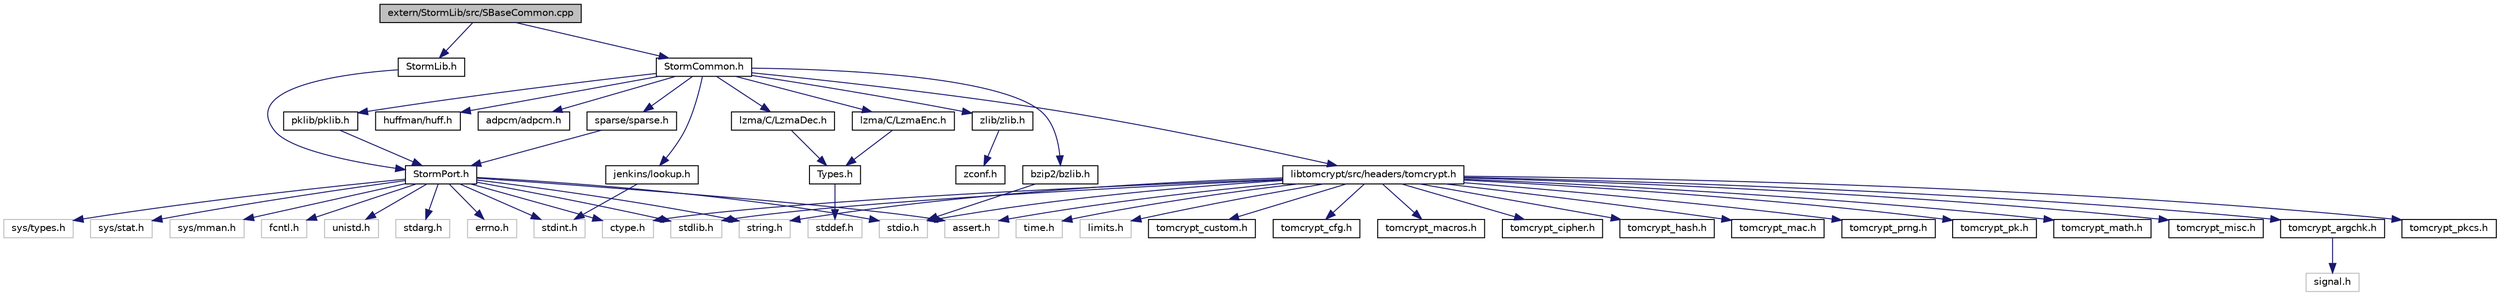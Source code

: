 digraph G
{
  edge [fontname="Helvetica",fontsize="10",labelfontname="Helvetica",labelfontsize="10"];
  node [fontname="Helvetica",fontsize="10",shape=record];
  Node1 [label="extern/StormLib/src/SBaseCommon.cpp",height=0.2,width=0.4,color="black", fillcolor="grey75", style="filled" fontcolor="black"];
  Node1 -> Node2 [color="midnightblue",fontsize="10",style="solid",fontname="Helvetica"];
  Node2 [label="StormLib.h",height=0.2,width=0.4,color="black", fillcolor="white", style="filled",URL="$_storm_lib_8h.html"];
  Node2 -> Node3 [color="midnightblue",fontsize="10",style="solid",fontname="Helvetica"];
  Node3 [label="StormPort.h",height=0.2,width=0.4,color="black", fillcolor="white", style="filled",URL="$_storm_port_8h.html"];
  Node3 -> Node4 [color="midnightblue",fontsize="10",style="solid",fontname="Helvetica"];
  Node4 [label="sys/types.h",height=0.2,width=0.4,color="grey75", fillcolor="white", style="filled"];
  Node3 -> Node5 [color="midnightblue",fontsize="10",style="solid",fontname="Helvetica"];
  Node5 [label="sys/stat.h",height=0.2,width=0.4,color="grey75", fillcolor="white", style="filled"];
  Node3 -> Node6 [color="midnightblue",fontsize="10",style="solid",fontname="Helvetica"];
  Node6 [label="sys/mman.h",height=0.2,width=0.4,color="grey75", fillcolor="white", style="filled"];
  Node3 -> Node7 [color="midnightblue",fontsize="10",style="solid",fontname="Helvetica"];
  Node7 [label="fcntl.h",height=0.2,width=0.4,color="grey75", fillcolor="white", style="filled"];
  Node3 -> Node8 [color="midnightblue",fontsize="10",style="solid",fontname="Helvetica"];
  Node8 [label="unistd.h",height=0.2,width=0.4,color="grey75", fillcolor="white", style="filled"];
  Node3 -> Node9 [color="midnightblue",fontsize="10",style="solid",fontname="Helvetica"];
  Node9 [label="stdint.h",height=0.2,width=0.4,color="grey75", fillcolor="white", style="filled"];
  Node3 -> Node10 [color="midnightblue",fontsize="10",style="solid",fontname="Helvetica"];
  Node10 [label="stdlib.h",height=0.2,width=0.4,color="grey75", fillcolor="white", style="filled"];
  Node3 -> Node11 [color="midnightblue",fontsize="10",style="solid",fontname="Helvetica"];
  Node11 [label="stdio.h",height=0.2,width=0.4,color="grey75", fillcolor="white", style="filled"];
  Node3 -> Node12 [color="midnightblue",fontsize="10",style="solid",fontname="Helvetica"];
  Node12 [label="stdarg.h",height=0.2,width=0.4,color="grey75", fillcolor="white", style="filled"];
  Node3 -> Node13 [color="midnightblue",fontsize="10",style="solid",fontname="Helvetica"];
  Node13 [label="string.h",height=0.2,width=0.4,color="grey75", fillcolor="white", style="filled"];
  Node3 -> Node14 [color="midnightblue",fontsize="10",style="solid",fontname="Helvetica"];
  Node14 [label="ctype.h",height=0.2,width=0.4,color="grey75", fillcolor="white", style="filled"];
  Node3 -> Node15 [color="midnightblue",fontsize="10",style="solid",fontname="Helvetica"];
  Node15 [label="assert.h",height=0.2,width=0.4,color="grey75", fillcolor="white", style="filled"];
  Node3 -> Node16 [color="midnightblue",fontsize="10",style="solid",fontname="Helvetica"];
  Node16 [label="errno.h",height=0.2,width=0.4,color="grey75", fillcolor="white", style="filled"];
  Node1 -> Node17 [color="midnightblue",fontsize="10",style="solid",fontname="Helvetica"];
  Node17 [label="StormCommon.h",height=0.2,width=0.4,color="black", fillcolor="white", style="filled",URL="$_storm_common_8h.html"];
  Node17 -> Node18 [color="midnightblue",fontsize="10",style="solid",fontname="Helvetica"];
  Node18 [label="pklib/pklib.h",height=0.2,width=0.4,color="black", fillcolor="white", style="filled",URL="$pklib_8h.html"];
  Node18 -> Node3 [color="midnightblue",fontsize="10",style="solid",fontname="Helvetica"];
  Node17 -> Node19 [color="midnightblue",fontsize="10",style="solid",fontname="Helvetica"];
  Node19 [label="huffman/huff.h",height=0.2,width=0.4,color="black", fillcolor="white", style="filled",URL="$huff_8h.html"];
  Node17 -> Node20 [color="midnightblue",fontsize="10",style="solid",fontname="Helvetica"];
  Node20 [label="adpcm/adpcm.h",height=0.2,width=0.4,color="black", fillcolor="white", style="filled",URL="$adpcm_8h.html"];
  Node17 -> Node21 [color="midnightblue",fontsize="10",style="solid",fontname="Helvetica"];
  Node21 [label="sparse/sparse.h",height=0.2,width=0.4,color="black", fillcolor="white", style="filled",URL="$sparse_8h.html"];
  Node21 -> Node3 [color="midnightblue",fontsize="10",style="solid",fontname="Helvetica"];
  Node17 -> Node22 [color="midnightblue",fontsize="10",style="solid",fontname="Helvetica"];
  Node22 [label="lzma/C/LzmaEnc.h",height=0.2,width=0.4,color="black", fillcolor="white", style="filled",URL="$_lzma_enc_8h.html"];
  Node22 -> Node23 [color="midnightblue",fontsize="10",style="solid",fontname="Helvetica"];
  Node23 [label="Types.h",height=0.2,width=0.4,color="black", fillcolor="white", style="filled",URL="$_types_8h.html"];
  Node23 -> Node24 [color="midnightblue",fontsize="10",style="solid",fontname="Helvetica"];
  Node24 [label="stddef.h",height=0.2,width=0.4,color="grey75", fillcolor="white", style="filled"];
  Node17 -> Node25 [color="midnightblue",fontsize="10",style="solid",fontname="Helvetica"];
  Node25 [label="lzma/C/LzmaDec.h",height=0.2,width=0.4,color="black", fillcolor="white", style="filled",URL="$_lzma_dec_8h.html"];
  Node25 -> Node23 [color="midnightblue",fontsize="10",style="solid",fontname="Helvetica"];
  Node17 -> Node26 [color="midnightblue",fontsize="10",style="solid",fontname="Helvetica"];
  Node26 [label="zlib/zlib.h",height=0.2,width=0.4,color="black", fillcolor="white", style="filled",URL="$zlib_8h.html"];
  Node26 -> Node27 [color="midnightblue",fontsize="10",style="solid",fontname="Helvetica"];
  Node27 [label="zconf.h",height=0.2,width=0.4,color="black", fillcolor="white", style="filled",URL="$zconf_8h.html"];
  Node17 -> Node28 [color="midnightblue",fontsize="10",style="solid",fontname="Helvetica"];
  Node28 [label="bzip2/bzlib.h",height=0.2,width=0.4,color="black", fillcolor="white", style="filled",URL="$bzlib_8h.html"];
  Node28 -> Node11 [color="midnightblue",fontsize="10",style="solid",fontname="Helvetica"];
  Node17 -> Node29 [color="midnightblue",fontsize="10",style="solid",fontname="Helvetica"];
  Node29 [label="libtomcrypt/src/headers/tomcrypt.h",height=0.2,width=0.4,color="black", fillcolor="white", style="filled",URL="$tomcrypt_8h.html"];
  Node29 -> Node15 [color="midnightblue",fontsize="10",style="solid",fontname="Helvetica"];
  Node29 -> Node11 [color="midnightblue",fontsize="10",style="solid",fontname="Helvetica"];
  Node29 -> Node13 [color="midnightblue",fontsize="10",style="solid",fontname="Helvetica"];
  Node29 -> Node10 [color="midnightblue",fontsize="10",style="solid",fontname="Helvetica"];
  Node29 -> Node30 [color="midnightblue",fontsize="10",style="solid",fontname="Helvetica"];
  Node30 [label="time.h",height=0.2,width=0.4,color="grey75", fillcolor="white", style="filled"];
  Node29 -> Node14 [color="midnightblue",fontsize="10",style="solid",fontname="Helvetica"];
  Node29 -> Node31 [color="midnightblue",fontsize="10",style="solid",fontname="Helvetica"];
  Node31 [label="limits.h",height=0.2,width=0.4,color="grey75", fillcolor="white", style="filled"];
  Node29 -> Node32 [color="midnightblue",fontsize="10",style="solid",fontname="Helvetica"];
  Node32 [label="tomcrypt_custom.h",height=0.2,width=0.4,color="black", fillcolor="white", style="filled",URL="$tomcrypt__custom_8h.html"];
  Node29 -> Node33 [color="midnightblue",fontsize="10",style="solid",fontname="Helvetica"];
  Node33 [label="tomcrypt_cfg.h",height=0.2,width=0.4,color="black", fillcolor="white", style="filled",URL="$tomcrypt__cfg_8h.html"];
  Node29 -> Node34 [color="midnightblue",fontsize="10",style="solid",fontname="Helvetica"];
  Node34 [label="tomcrypt_macros.h",height=0.2,width=0.4,color="black", fillcolor="white", style="filled",URL="$tomcrypt__macros_8h.html"];
  Node29 -> Node35 [color="midnightblue",fontsize="10",style="solid",fontname="Helvetica"];
  Node35 [label="tomcrypt_cipher.h",height=0.2,width=0.4,color="black", fillcolor="white", style="filled",URL="$tomcrypt__cipher_8h.html"];
  Node29 -> Node36 [color="midnightblue",fontsize="10",style="solid",fontname="Helvetica"];
  Node36 [label="tomcrypt_hash.h",height=0.2,width=0.4,color="black", fillcolor="white", style="filled",URL="$tomcrypt__hash_8h.html"];
  Node29 -> Node37 [color="midnightblue",fontsize="10",style="solid",fontname="Helvetica"];
  Node37 [label="tomcrypt_mac.h",height=0.2,width=0.4,color="black", fillcolor="white", style="filled",URL="$tomcrypt__mac_8h.html"];
  Node29 -> Node38 [color="midnightblue",fontsize="10",style="solid",fontname="Helvetica"];
  Node38 [label="tomcrypt_prng.h",height=0.2,width=0.4,color="black", fillcolor="white", style="filled",URL="$tomcrypt__prng_8h.html"];
  Node29 -> Node39 [color="midnightblue",fontsize="10",style="solid",fontname="Helvetica"];
  Node39 [label="tomcrypt_pk.h",height=0.2,width=0.4,color="black", fillcolor="white", style="filled",URL="$tomcrypt__pk_8h.html"];
  Node29 -> Node40 [color="midnightblue",fontsize="10",style="solid",fontname="Helvetica"];
  Node40 [label="tomcrypt_math.h",height=0.2,width=0.4,color="black", fillcolor="white", style="filled",URL="$tomcrypt__math_8h.html"];
  Node29 -> Node41 [color="midnightblue",fontsize="10",style="solid",fontname="Helvetica"];
  Node41 [label="tomcrypt_misc.h",height=0.2,width=0.4,color="black", fillcolor="white", style="filled",URL="$tomcrypt__misc_8h.html"];
  Node29 -> Node42 [color="midnightblue",fontsize="10",style="solid",fontname="Helvetica"];
  Node42 [label="tomcrypt_argchk.h",height=0.2,width=0.4,color="black", fillcolor="white", style="filled",URL="$tomcrypt__argchk_8h.html"];
  Node42 -> Node43 [color="midnightblue",fontsize="10",style="solid",fontname="Helvetica"];
  Node43 [label="signal.h",height=0.2,width=0.4,color="grey75", fillcolor="white", style="filled"];
  Node29 -> Node44 [color="midnightblue",fontsize="10",style="solid",fontname="Helvetica"];
  Node44 [label="tomcrypt_pkcs.h",height=0.2,width=0.4,color="black", fillcolor="white", style="filled",URL="$tomcrypt__pkcs_8h.html"];
  Node17 -> Node45 [color="midnightblue",fontsize="10",style="solid",fontname="Helvetica"];
  Node45 [label="jenkins/lookup.h",height=0.2,width=0.4,color="black", fillcolor="white", style="filled",URL="$lookup_8h.html"];
  Node45 -> Node9 [color="midnightblue",fontsize="10",style="solid",fontname="Helvetica"];
}
